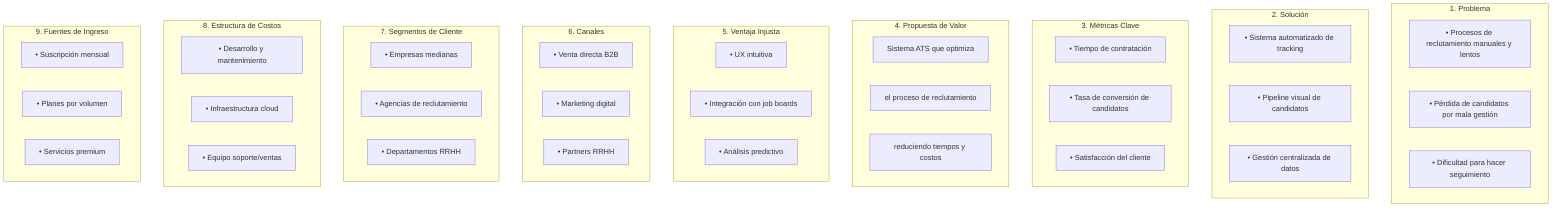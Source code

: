 graph TB
    subgraph "1. Problema"
        P1["• Procesos de reclutamiento manuales y lentos"]
        P2["• Pérdida de candidatos por mala gestión"]
        P3["• Dificultad para hacer seguimiento"]
    end

    subgraph "2. Solución"
        S1["• Sistema automatizado de tracking"]
        S2["• Pipeline visual de candidatos"]
        S3["• Gestión centralizada de datos"]
    end

    subgraph "3. Métricas Clave"
        M1["• Tiempo de contratación"]
        M2["• Tasa de conversión de candidatos"]
        M3["• Satisfacción del cliente"]
    end

    subgraph "4. Propuesta de Valor"
        V1["Sistema ATS que optimiza"]
        V2["el proceso de reclutamiento"]
        V3["reduciendo tiempos y costos"]
    end

    subgraph "5. Ventaja Injusta"
        U1["• UX intuitiva"]
        U2["• Integración con job boards"]
        U3["• Análisis predictivo"]
    end

    subgraph "6. Canales"
        C1["• Venta directa B2B"]
        C2["• Marketing digital"]
        C3["• Partners RRHH"]
    end

    subgraph "7. Segmentos de Cliente"
        CS1["• Empresas medianas"]
        CS2["• Agencias de reclutamiento"]
        CS3["• Departamentos RRHH"]
    end

    subgraph "8. Estructura de Costos"
        EC1["• Desarrollo y mantenimiento"]
        EC2["• Infraestructura cloud"]
        EC3["• Equipo soporte/ventas"]
    end

    subgraph "9. Fuentes de Ingreso"
        R1["• Suscripción mensual"]
        R2["• Planes por volumen"]
        R3["• Servicios premium"]
    end